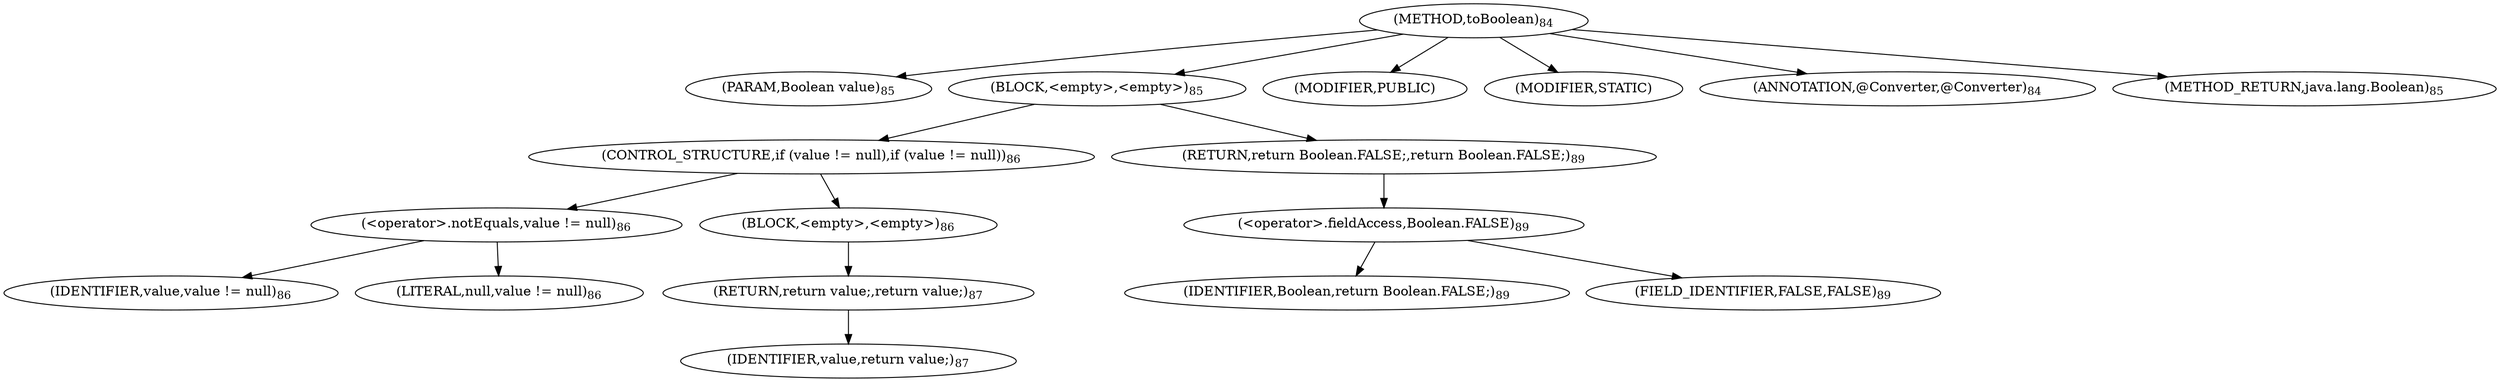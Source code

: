 digraph "toBoolean" {  
"89" [label = <(METHOD,toBoolean)<SUB>84</SUB>> ]
"90" [label = <(PARAM,Boolean value)<SUB>85</SUB>> ]
"91" [label = <(BLOCK,&lt;empty&gt;,&lt;empty&gt;)<SUB>85</SUB>> ]
"92" [label = <(CONTROL_STRUCTURE,if (value != null),if (value != null))<SUB>86</SUB>> ]
"93" [label = <(&lt;operator&gt;.notEquals,value != null)<SUB>86</SUB>> ]
"94" [label = <(IDENTIFIER,value,value != null)<SUB>86</SUB>> ]
"95" [label = <(LITERAL,null,value != null)<SUB>86</SUB>> ]
"96" [label = <(BLOCK,&lt;empty&gt;,&lt;empty&gt;)<SUB>86</SUB>> ]
"97" [label = <(RETURN,return value;,return value;)<SUB>87</SUB>> ]
"98" [label = <(IDENTIFIER,value,return value;)<SUB>87</SUB>> ]
"99" [label = <(RETURN,return Boolean.FALSE;,return Boolean.FALSE;)<SUB>89</SUB>> ]
"100" [label = <(&lt;operator&gt;.fieldAccess,Boolean.FALSE)<SUB>89</SUB>> ]
"101" [label = <(IDENTIFIER,Boolean,return Boolean.FALSE;)<SUB>89</SUB>> ]
"102" [label = <(FIELD_IDENTIFIER,FALSE,FALSE)<SUB>89</SUB>> ]
"103" [label = <(MODIFIER,PUBLIC)> ]
"104" [label = <(MODIFIER,STATIC)> ]
"105" [label = <(ANNOTATION,@Converter,@Converter)<SUB>84</SUB>> ]
"106" [label = <(METHOD_RETURN,java.lang.Boolean)<SUB>85</SUB>> ]
  "89" -> "90" 
  "89" -> "91" 
  "89" -> "103" 
  "89" -> "104" 
  "89" -> "105" 
  "89" -> "106" 
  "91" -> "92" 
  "91" -> "99" 
  "92" -> "93" 
  "92" -> "96" 
  "93" -> "94" 
  "93" -> "95" 
  "96" -> "97" 
  "97" -> "98" 
  "99" -> "100" 
  "100" -> "101" 
  "100" -> "102" 
}

